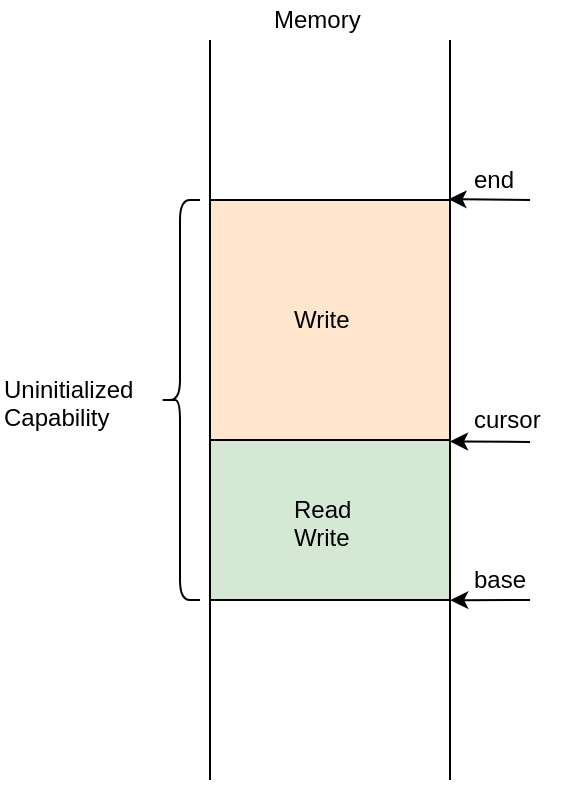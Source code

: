 <mxfile version="12.1.7" type="device" pages="1"><diagram id="I_etnznWF4Pt6_J2MoCY" name="Page-1"><mxGraphModel dx="662" dy="407" grid="1" gridSize="10" guides="1" tooltips="1" connect="1" arrows="1" fold="1" page="1" pageScale="1" pageWidth="850" pageHeight="1100" math="0" shadow="0"><root><mxCell id="0"/><mxCell id="1" parent="0"/><mxCell id="gDvKawJWEpjgkxbTIh2d-3" value="" style="endArrow=none;html=1;" edge="1" parent="1"><mxGeometry width="50" height="50" relative="1" as="geometry"><mxPoint x="440" y="410" as="sourcePoint"/><mxPoint x="440" y="40" as="targetPoint"/></mxGeometry></mxCell><mxCell id="gDvKawJWEpjgkxbTIh2d-4" value="" style="endArrow=none;html=1;" edge="1" parent="1"><mxGeometry width="50" height="50" relative="1" as="geometry"><mxPoint x="560" y="410" as="sourcePoint"/><mxPoint x="560" y="40" as="targetPoint"/></mxGeometry></mxCell><mxCell id="gDvKawJWEpjgkxbTIh2d-5" value="Memory" style="text;html=1;resizable=0;points=[];autosize=1;align=left;verticalAlign=top;spacingTop=-4;" vertex="1" parent="1"><mxGeometry x="470" y="20" width="60" height="20" as="geometry"/></mxCell><mxCell id="gDvKawJWEpjgkxbTIh2d-6" value="" style="shape=curlyBracket;whiteSpace=wrap;html=1;rounded=1;" vertex="1" parent="1"><mxGeometry x="415" y="120" width="20" height="200" as="geometry"/></mxCell><mxCell id="gDvKawJWEpjgkxbTIh2d-7" value="Uninitialized&lt;br&gt;Capability" style="text;html=1;resizable=0;points=[];autosize=1;align=left;verticalAlign=top;spacingTop=-4;" vertex="1" parent="1"><mxGeometry x="335" y="205" width="80" height="30" as="geometry"/></mxCell><mxCell id="gDvKawJWEpjgkxbTIh2d-11" value="" style="rounded=0;whiteSpace=wrap;html=1;fillColor=#d5e8d4;strokeColor=#000000;" vertex="1" parent="1"><mxGeometry x="440" y="240" width="120" height="80" as="geometry"/></mxCell><mxCell id="gDvKawJWEpjgkxbTIh2d-14" value="" style="endArrow=classic;html=1;entryX=1.001;entryY=1.001;entryDx=0;entryDy=0;entryPerimeter=0;" edge="1" parent="1" target="gDvKawJWEpjgkxbTIh2d-11"><mxGeometry width="50" height="50" relative="1" as="geometry"><mxPoint x="600" y="320" as="sourcePoint"/><mxPoint x="670" y="320" as="targetPoint"/></mxGeometry></mxCell><mxCell id="gDvKawJWEpjgkxbTIh2d-15" value="" style="endArrow=classic;html=1;entryX=0.994;entryY=-0.007;entryDx=0;entryDy=0;entryPerimeter=0;" edge="1" parent="1"><mxGeometry width="50" height="50" relative="1" as="geometry"><mxPoint x="600" y="120" as="sourcePoint"/><mxPoint x="559.28" y="119.6" as="targetPoint"/></mxGeometry></mxCell><mxCell id="gDvKawJWEpjgkxbTIh2d-16" value="end&lt;br&gt;" style="text;html=1;resizable=0;points=[];autosize=1;align=left;verticalAlign=top;spacingTop=-4;" vertex="1" parent="1"><mxGeometry x="570" y="100" width="40" height="20" as="geometry"/></mxCell><mxCell id="gDvKawJWEpjgkxbTIh2d-17" value="base&lt;br&gt;" style="text;html=1;resizable=0;points=[];autosize=1;align=left;verticalAlign=top;spacingTop=-4;" vertex="1" parent="1"><mxGeometry x="570" y="300" width="40" height="20" as="geometry"/></mxCell><mxCell id="gDvKawJWEpjgkxbTIh2d-18" value="cursor" style="text;html=1;resizable=0;points=[];autosize=1;align=left;verticalAlign=top;spacingTop=-4;" vertex="1" parent="1"><mxGeometry x="570" y="220" width="50" height="20" as="geometry"/></mxCell><mxCell id="gDvKawJWEpjgkxbTIh2d-19" value="" style="endArrow=classic;html=1;entryX=1;entryY=0.009;entryDx=0;entryDy=0;entryPerimeter=0;" edge="1" parent="1" target="gDvKawJWEpjgkxbTIh2d-11"><mxGeometry width="50" height="50" relative="1" as="geometry"><mxPoint x="600" y="241" as="sourcePoint"/><mxPoint x="390" y="430" as="targetPoint"/></mxGeometry></mxCell><mxCell id="gDvKawJWEpjgkxbTIh2d-22" value="" style="rounded=0;whiteSpace=wrap;html=1;strokeColor=#000000;fillColor=#ffe6cc;" vertex="1" parent="1"><mxGeometry x="440" y="120" width="120" height="120" as="geometry"/></mxCell><mxCell id="gDvKawJWEpjgkxbTIh2d-23" value="Write" style="text;html=1;resizable=0;points=[];autosize=1;align=left;verticalAlign=top;spacingTop=-4;" vertex="1" parent="1"><mxGeometry x="480" y="170" width="40" height="20" as="geometry"/></mxCell><mxCell id="gDvKawJWEpjgkxbTIh2d-24" value="Read&lt;br&gt;Write" style="text;html=1;resizable=0;points=[];autosize=1;align=left;verticalAlign=top;spacingTop=-4;" vertex="1" parent="1"><mxGeometry x="480" y="265" width="40" height="30" as="geometry"/></mxCell></root></mxGraphModel></diagram></mxfile>